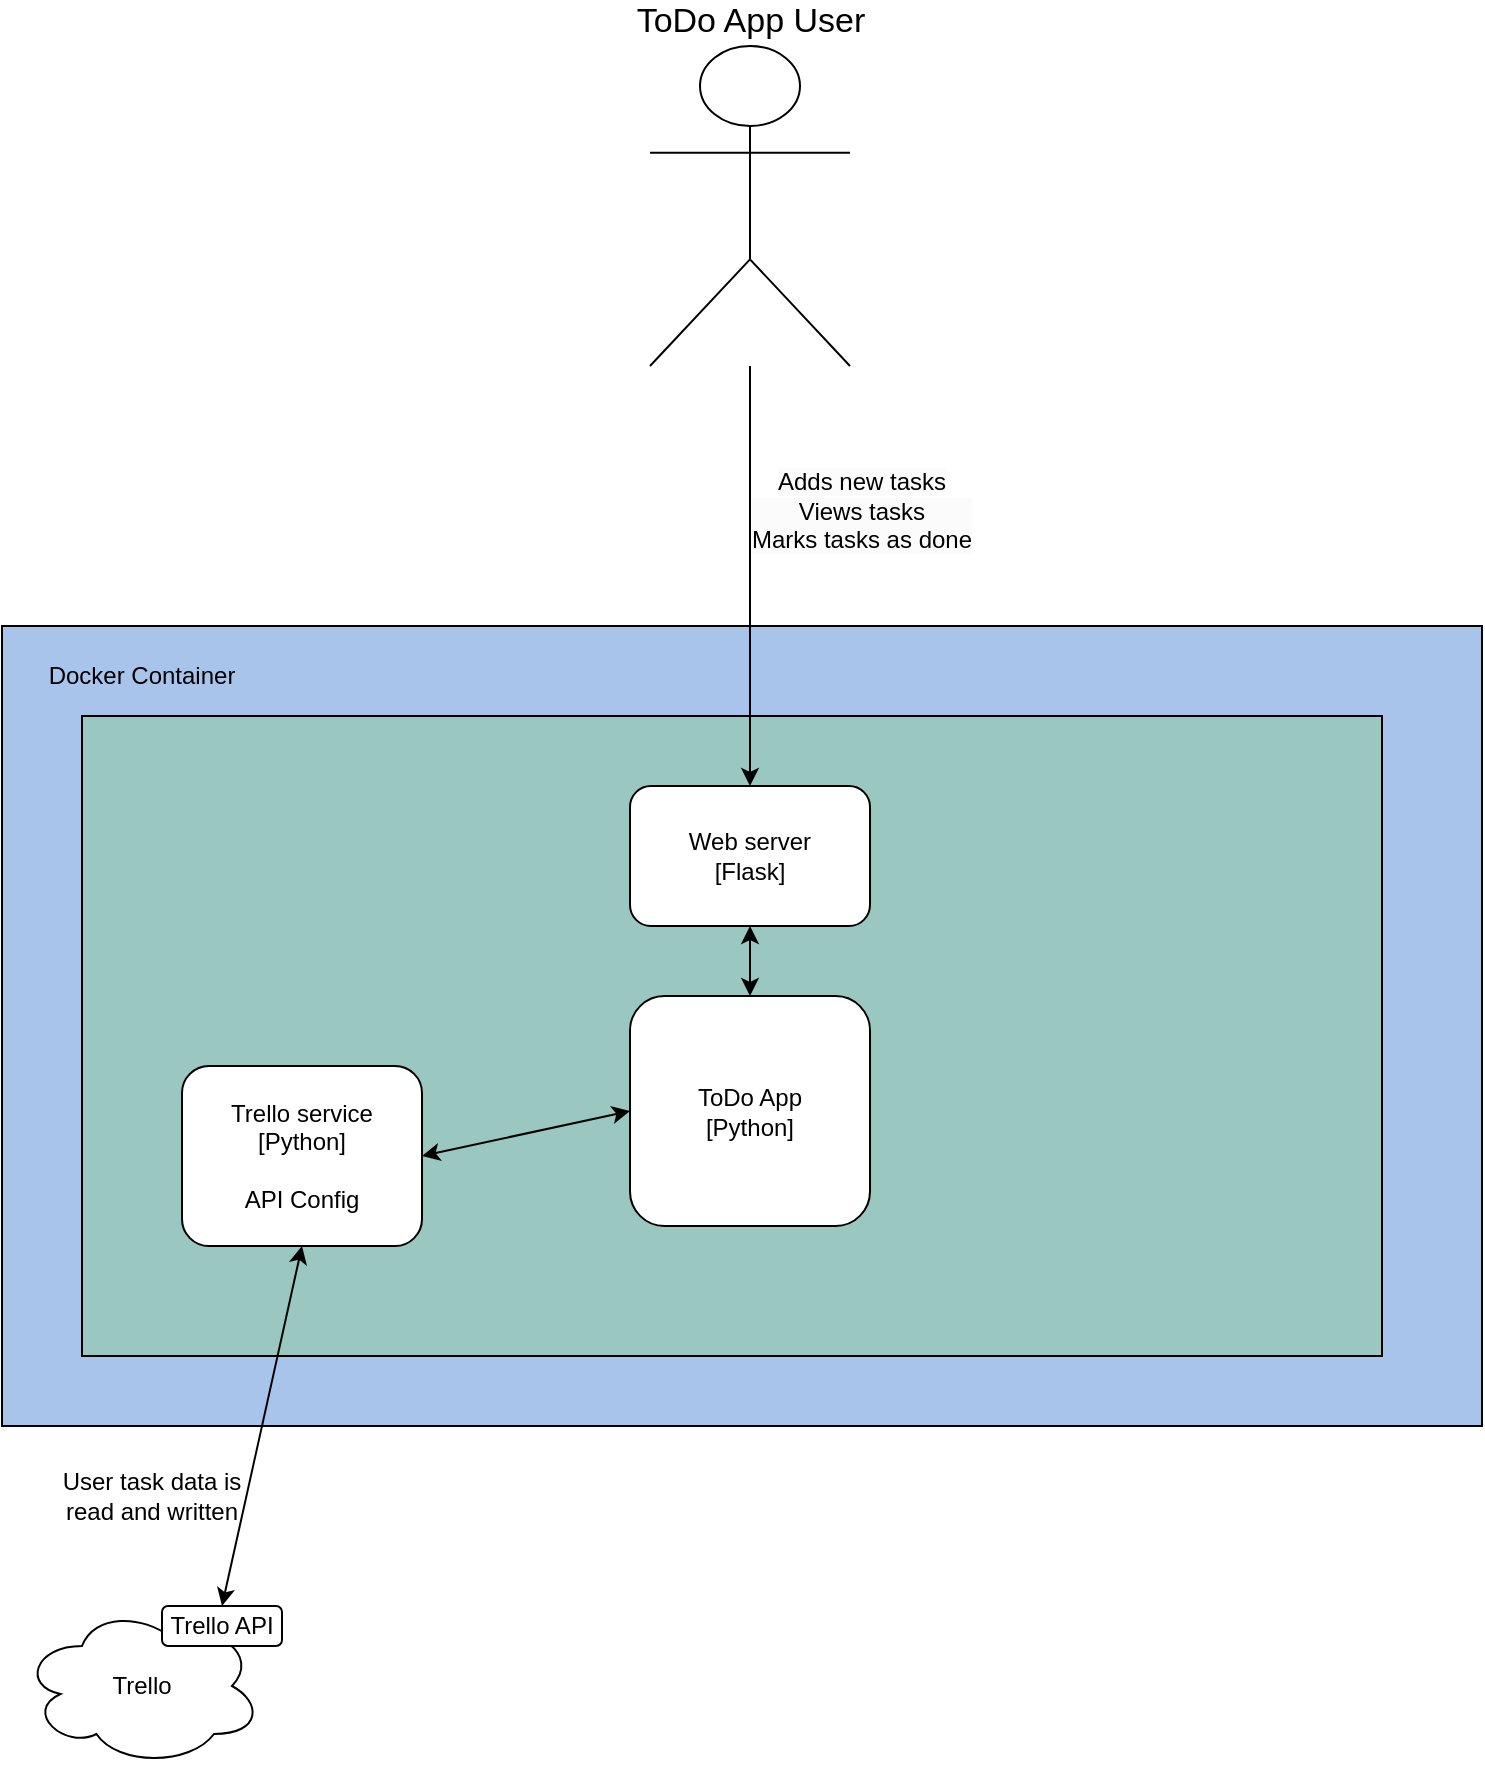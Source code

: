 <mxfile version="24.5.2" type="github">
  <diagram id="C5RBs43oDa-KdzZeNtuy" name="Page-1">
    <mxGraphModel dx="1434" dy="738" grid="1" gridSize="10" guides="1" tooltips="1" connect="1" arrows="1" fold="1" page="1" pageScale="1" pageWidth="827" pageHeight="1169" math="0" shadow="0">
      <root>
        <mxCell id="WIyWlLk6GJQsqaUBKTNV-0" />
        <mxCell id="WIyWlLk6GJQsqaUBKTNV-1" parent="WIyWlLk6GJQsqaUBKTNV-0" />
        <mxCell id="ZYKKPvIG9qX7VCkr71IR-2" value="" style="rounded=0;whiteSpace=wrap;html=1;fillColor=#A9C4EB;direction=south;" vertex="1" parent="WIyWlLk6GJQsqaUBKTNV-1">
          <mxGeometry x="40" y="370" width="740" height="400" as="geometry" />
        </mxCell>
        <mxCell id="ZYKKPvIG9qX7VCkr71IR-0" value="" style="rounded=0;whiteSpace=wrap;html=1;fillColor=#9AC7BF;direction=south;" vertex="1" parent="WIyWlLk6GJQsqaUBKTNV-1">
          <mxGeometry x="80" y="415" width="650" height="320" as="geometry" />
        </mxCell>
        <mxCell id="WIyWlLk6GJQsqaUBKTNV-3" value="Web server&lt;div&gt;[Flask]&lt;/div&gt;" style="rounded=1;whiteSpace=wrap;html=1;fontSize=12;glass=0;strokeWidth=1;shadow=0;" parent="WIyWlLk6GJQsqaUBKTNV-1" vertex="1">
          <mxGeometry x="354" y="450" width="120" height="70" as="geometry" />
        </mxCell>
        <mxCell id="ZYKKPvIG9qX7VCkr71IR-3" value="Docker Container" style="text;html=1;align=center;verticalAlign=middle;whiteSpace=wrap;rounded=0;" vertex="1" parent="WIyWlLk6GJQsqaUBKTNV-1">
          <mxGeometry x="40" y="370" width="140" height="50" as="geometry" />
        </mxCell>
        <mxCell id="ZYKKPvIG9qX7VCkr71IR-7" value="Trello service&lt;div&gt;[Python]&lt;/div&gt;&lt;div&gt;&lt;br&gt;&lt;/div&gt;&lt;div&gt;API Config&lt;/div&gt;" style="rounded=1;whiteSpace=wrap;html=1;" vertex="1" parent="WIyWlLk6GJQsqaUBKTNV-1">
          <mxGeometry x="130" y="590" width="120" height="90" as="geometry" />
        </mxCell>
        <mxCell id="ZYKKPvIG9qX7VCkr71IR-9" value="ToDo App User" style="shape=umlActor;verticalLabelPosition=top;verticalAlign=bottom;html=1;outlineConnect=0;fontSize=17;labelPosition=center;align=center;" vertex="1" parent="WIyWlLk6GJQsqaUBKTNV-1">
          <mxGeometry x="364" y="80" width="100" height="160" as="geometry" />
        </mxCell>
        <mxCell id="ZYKKPvIG9qX7VCkr71IR-10" value="Trello" style="ellipse;shape=cloud;whiteSpace=wrap;html=1;" vertex="1" parent="WIyWlLk6GJQsqaUBKTNV-1">
          <mxGeometry x="50" y="860" width="120" height="80" as="geometry" />
        </mxCell>
        <mxCell id="ZYKKPvIG9qX7VCkr71IR-11" value="Trello API" style="rounded=1;whiteSpace=wrap;html=1;" vertex="1" parent="WIyWlLk6GJQsqaUBKTNV-1">
          <mxGeometry x="120" y="860" width="60" height="20" as="geometry" />
        </mxCell>
        <mxCell id="ZYKKPvIG9qX7VCkr71IR-12" value="" style="endArrow=classic;startArrow=classic;html=1;rounded=0;exitX=0.5;exitY=0;exitDx=0;exitDy=0;entryX=0.5;entryY=1;entryDx=0;entryDy=0;" edge="1" parent="WIyWlLk6GJQsqaUBKTNV-1" source="ZYKKPvIG9qX7VCkr71IR-11" target="ZYKKPvIG9qX7VCkr71IR-7">
          <mxGeometry width="50" height="50" relative="1" as="geometry">
            <mxPoint x="360" y="730" as="sourcePoint" />
            <mxPoint x="410" y="680" as="targetPoint" />
          </mxGeometry>
        </mxCell>
        <mxCell id="ZYKKPvIG9qX7VCkr71IR-18" value="ToDo App&lt;div&gt;[Python]&lt;/div&gt;" style="rounded=1;whiteSpace=wrap;html=1;" vertex="1" parent="WIyWlLk6GJQsqaUBKTNV-1">
          <mxGeometry x="354" y="555" width="120" height="115" as="geometry" />
        </mxCell>
        <mxCell id="ZYKKPvIG9qX7VCkr71IR-19" value="" style="endArrow=classic;startArrow=classic;html=1;rounded=0;exitX=0.5;exitY=0;exitDx=0;exitDy=0;entryX=0.5;entryY=1;entryDx=0;entryDy=0;" edge="1" parent="WIyWlLk6GJQsqaUBKTNV-1" source="ZYKKPvIG9qX7VCkr71IR-18" target="WIyWlLk6GJQsqaUBKTNV-3">
          <mxGeometry width="50" height="50" relative="1" as="geometry">
            <mxPoint x="360" y="540" as="sourcePoint" />
            <mxPoint x="410" y="490" as="targetPoint" />
          </mxGeometry>
        </mxCell>
        <mxCell id="ZYKKPvIG9qX7VCkr71IR-21" value="" style="endArrow=classic;startArrow=classic;html=1;rounded=0;entryX=1;entryY=0.5;entryDx=0;entryDy=0;exitX=0;exitY=0.5;exitDx=0;exitDy=0;" edge="1" parent="WIyWlLk6GJQsqaUBKTNV-1" source="ZYKKPvIG9qX7VCkr71IR-18" target="ZYKKPvIG9qX7VCkr71IR-7">
          <mxGeometry width="50" height="50" relative="1" as="geometry">
            <mxPoint x="420" y="610" as="sourcePoint" />
            <mxPoint x="276.995" y="690" as="targetPoint" />
          </mxGeometry>
        </mxCell>
        <mxCell id="ZYKKPvIG9qX7VCkr71IR-23" value="" style="endArrow=classic;html=1;rounded=0;entryX=0.5;entryY=0;entryDx=0;entryDy=0;" edge="1" parent="WIyWlLk6GJQsqaUBKTNV-1" source="ZYKKPvIG9qX7VCkr71IR-9" target="WIyWlLk6GJQsqaUBKTNV-3">
          <mxGeometry width="50" height="50" relative="1" as="geometry">
            <mxPoint x="410" y="230" as="sourcePoint" />
            <mxPoint x="460" y="190" as="targetPoint" />
          </mxGeometry>
        </mxCell>
        <mxCell id="ZYKKPvIG9qX7VCkr71IR-25" value="&lt;br&gt;&lt;span style=&quot;forced-color-adjust: none; color: rgb(0, 0, 0); font-family: Helvetica; font-style: normal; font-variant-ligatures: normal; font-variant-caps: normal; font-weight: 400; letter-spacing: normal; orphans: 2; text-align: center; text-indent: 0px; text-transform: none; widows: 2; word-spacing: 0px; -webkit-text-stroke-width: 0px; white-space: normal; text-decoration-thickness: initial; text-decoration-style: initial; text-decoration-color: initial; font-size: 12px; background-color: rgb(251, 251, 251);&quot;&gt;Adds new tasks&lt;/span&gt;&lt;div style=&quot;forced-color-adjust: none; color: rgb(0, 0, 0); font-family: Helvetica; font-style: normal; font-variant-ligatures: normal; font-variant-caps: normal; font-weight: 400; letter-spacing: normal; orphans: 2; text-align: center; text-indent: 0px; text-transform: none; widows: 2; word-spacing: 0px; -webkit-text-stroke-width: 0px; white-space: normal; text-decoration-thickness: initial; text-decoration-style: initial; text-decoration-color: initial; font-size: 12px; background-color: rgb(251, 251, 251);&quot;&gt;Views tasks&lt;br style=&quot;forced-color-adjust: none;&quot;&gt;&lt;div style=&quot;forced-color-adjust: none;&quot;&gt;Marks tasks as done&lt;/div&gt;&lt;/div&gt;" style="text;html=1;align=center;verticalAlign=middle;whiteSpace=wrap;rounded=0;" vertex="1" parent="WIyWlLk6GJQsqaUBKTNV-1">
          <mxGeometry x="380" y="270" width="180" height="70" as="geometry" />
        </mxCell>
        <mxCell id="ZYKKPvIG9qX7VCkr71IR-26" value="User task data is read and written" style="text;html=1;align=center;verticalAlign=middle;whiteSpace=wrap;rounded=0;" vertex="1" parent="WIyWlLk6GJQsqaUBKTNV-1">
          <mxGeometry x="60" y="790" width="110" height="30" as="geometry" />
        </mxCell>
      </root>
    </mxGraphModel>
  </diagram>
</mxfile>
